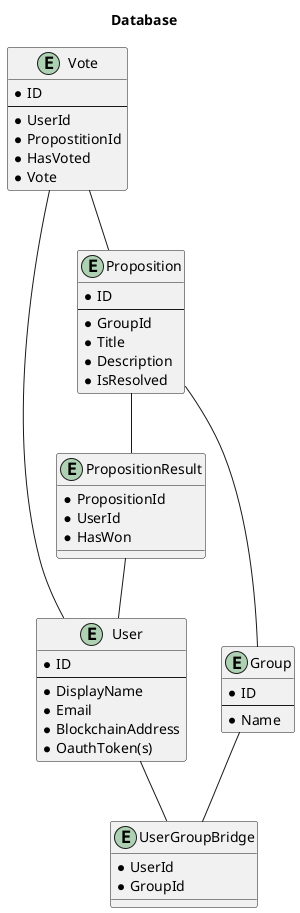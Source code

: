 @startuml database

title Database

entity User {
    * ID
    ---
    * DisplayName
    * Email
    * BlockchainAddress
    * OauthToken(s)
}

entity Group {
    * ID
    ---
    * Name
}

entity UserGroupBridge {
    * UserId
    * GroupId
}

entity Proposition {
    * ID
    ---
    * GroupId
    * Title
    * Description
    * IsResolved
}

entity Vote {
    * ID
    ---
    * UserId
    * PropostitionId
    * HasVoted
    * Vote
}

entity PropositionResult {
    * PropositionId
    * UserId
    * HasWon
}

User -- UserGroupBridge
Group -- UserGroupBridge
Proposition -- Group
Vote -- User
Vote -- Proposition
Proposition -- PropositionResult
PropositionResult -- User

@enduml